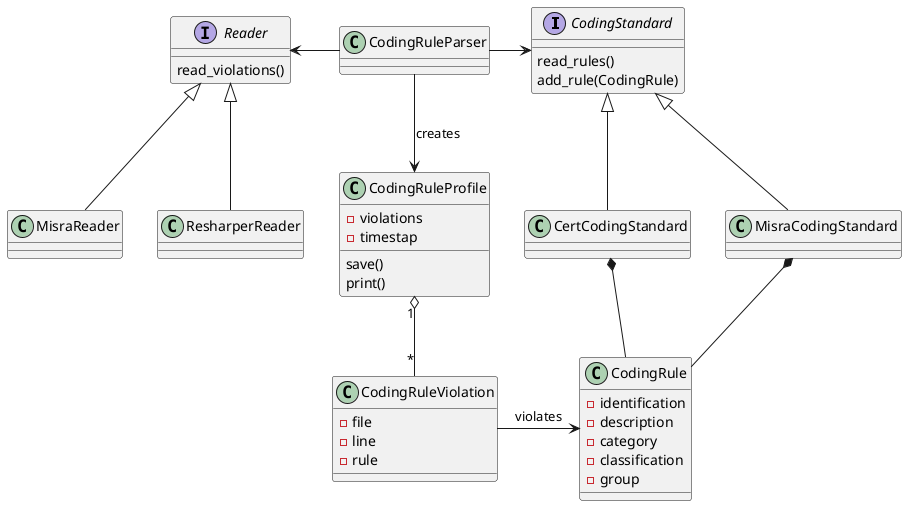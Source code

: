@startuml

interface CodingStandard {
  read_rules()
  add_rule(CodingRule)
}

class MisraCodingStandard
class CertCodingStandard

class CodingRule {
  -identification
  -description
  -category
  -classification
  -group
}

class CodingRuleViolation {
  -file
  -line
  -rule
}

class CodingRuleProfile {
  -violations
  -timestap
  save()
  print()
}

class CodingRuleParser

interface Reader {
  read_violations()
}

class MisraReader
class ResharperReader

CodingStandard <|-- MisraCodingStandard
CodingStandard <|-- CertCodingStandard
MisraCodingStandard *-- CodingRule
CertCodingStandard *-- CodingRule
CodingRuleParser -> CodingStandard
CodingRuleParser -down-> CodingRuleProfile : creates
Reader <- CodingRuleParser

CodingRuleViolation -> CodingRule : violates
CodingRuleProfile "1" o-- "*" CodingRuleViolation





Reader <|-- MisraReader
Reader <|-- ResharperReader

@enduml